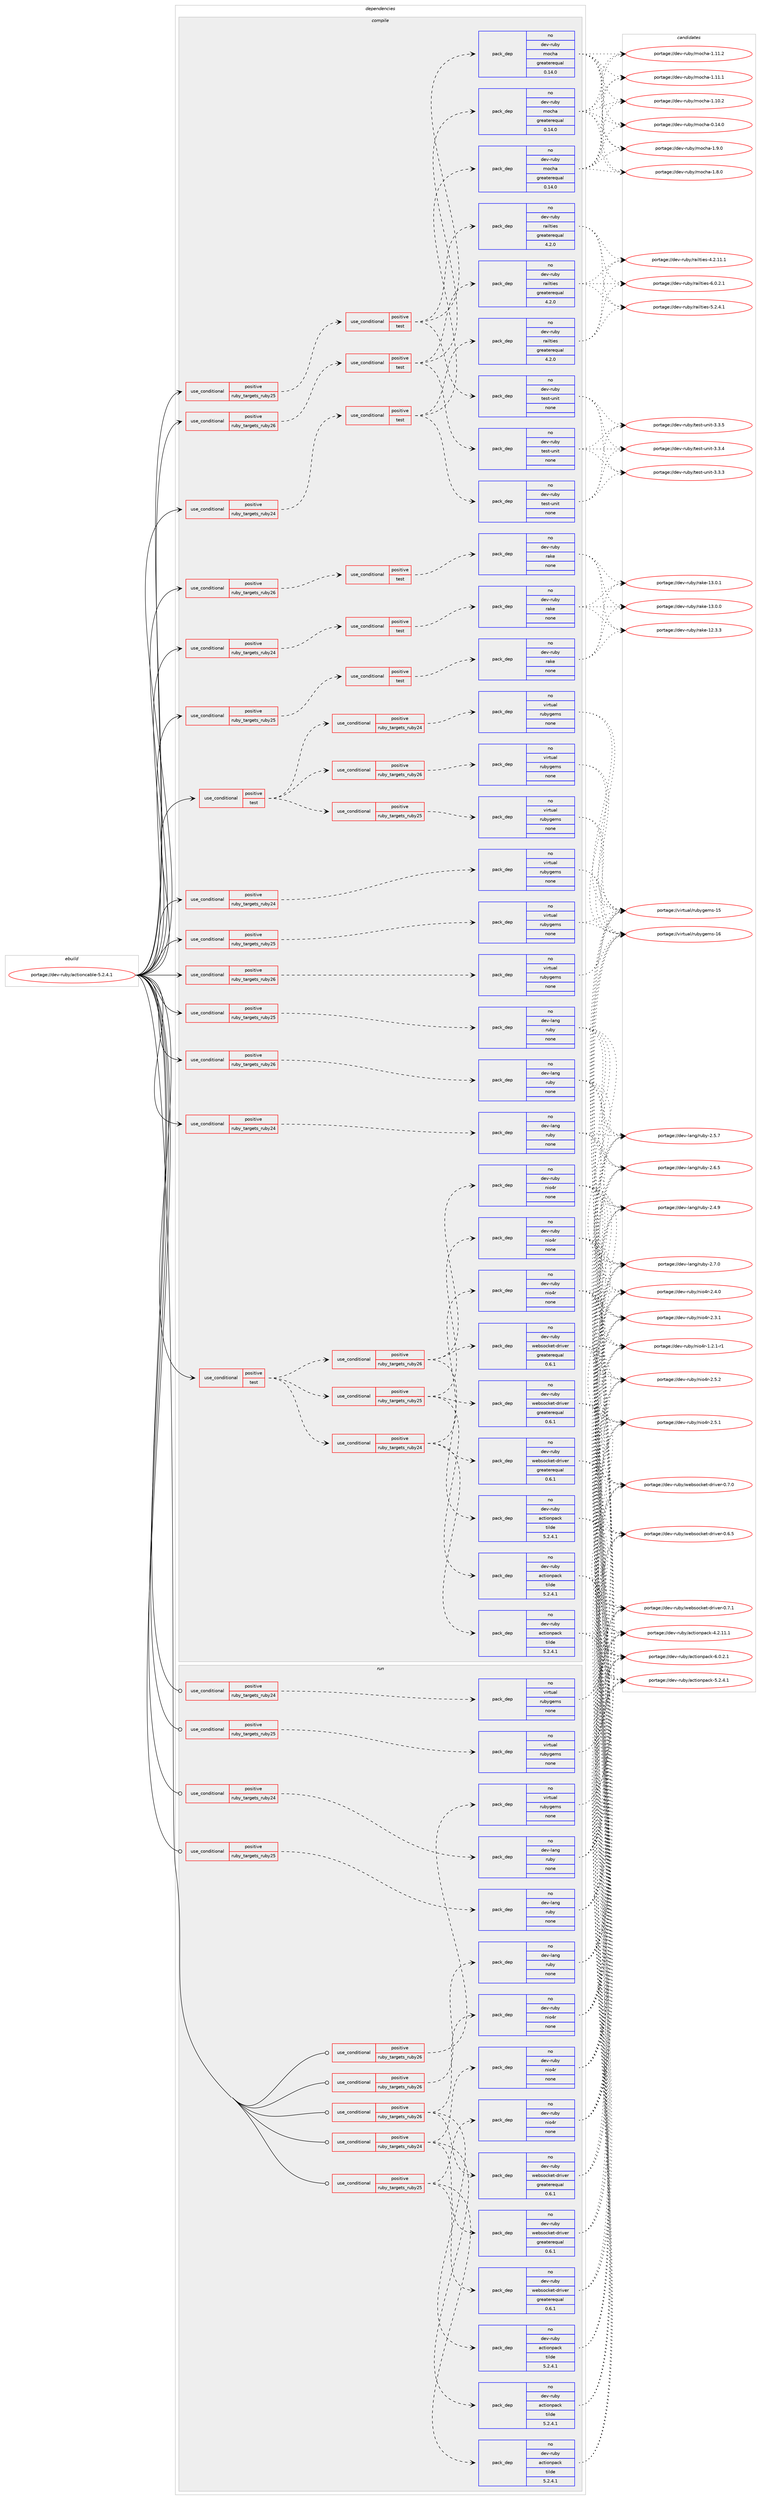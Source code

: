 digraph prolog {

# *************
# Graph options
# *************

newrank=true;
concentrate=true;
compound=true;
graph [rankdir=LR,fontname=Helvetica,fontsize=10,ranksep=1.5];#, ranksep=2.5, nodesep=0.2];
edge  [arrowhead=vee];
node  [fontname=Helvetica,fontsize=10];

# **********
# The ebuild
# **********

subgraph cluster_leftcol {
color=gray;
rank=same;
label=<<i>ebuild</i>>;
id [label="portage://dev-ruby/actioncable-5.2.4.1", color=red, width=4, href="../dev-ruby/actioncable-5.2.4.1.svg"];
}

# ****************
# The dependencies
# ****************

subgraph cluster_midcol {
color=gray;
label=<<i>dependencies</i>>;
subgraph cluster_compile {
fillcolor="#eeeeee";
style=filled;
label=<<i>compile</i>>;
subgraph cond94985 {
dependency371397 [label=<<TABLE BORDER="0" CELLBORDER="1" CELLSPACING="0" CELLPADDING="4"><TR><TD ROWSPAN="3" CELLPADDING="10">use_conditional</TD></TR><TR><TD>positive</TD></TR><TR><TD>ruby_targets_ruby24</TD></TR></TABLE>>, shape=none, color=red];
subgraph cond94986 {
dependency371398 [label=<<TABLE BORDER="0" CELLBORDER="1" CELLSPACING="0" CELLPADDING="4"><TR><TD ROWSPAN="3" CELLPADDING="10">use_conditional</TD></TR><TR><TD>positive</TD></TR><TR><TD>test</TD></TR></TABLE>>, shape=none, color=red];
subgraph pack271559 {
dependency371399 [label=<<TABLE BORDER="0" CELLBORDER="1" CELLSPACING="0" CELLPADDING="4" WIDTH="220"><TR><TD ROWSPAN="6" CELLPADDING="30">pack_dep</TD></TR><TR><TD WIDTH="110">no</TD></TR><TR><TD>dev-ruby</TD></TR><TR><TD>railties</TD></TR><TR><TD>greaterequal</TD></TR><TR><TD>4.2.0</TD></TR></TABLE>>, shape=none, color=blue];
}
dependency371398:e -> dependency371399:w [weight=20,style="dashed",arrowhead="vee"];
subgraph pack271560 {
dependency371400 [label=<<TABLE BORDER="0" CELLBORDER="1" CELLSPACING="0" CELLPADDING="4" WIDTH="220"><TR><TD ROWSPAN="6" CELLPADDING="30">pack_dep</TD></TR><TR><TD WIDTH="110">no</TD></TR><TR><TD>dev-ruby</TD></TR><TR><TD>test-unit</TD></TR><TR><TD>none</TD></TR><TR><TD></TD></TR></TABLE>>, shape=none, color=blue];
}
dependency371398:e -> dependency371400:w [weight=20,style="dashed",arrowhead="vee"];
subgraph pack271561 {
dependency371401 [label=<<TABLE BORDER="0" CELLBORDER="1" CELLSPACING="0" CELLPADDING="4" WIDTH="220"><TR><TD ROWSPAN="6" CELLPADDING="30">pack_dep</TD></TR><TR><TD WIDTH="110">no</TD></TR><TR><TD>dev-ruby</TD></TR><TR><TD>mocha</TD></TR><TR><TD>greaterequal</TD></TR><TR><TD>0.14.0</TD></TR></TABLE>>, shape=none, color=blue];
}
dependency371398:e -> dependency371401:w [weight=20,style="dashed",arrowhead="vee"];
}
dependency371397:e -> dependency371398:w [weight=20,style="dashed",arrowhead="vee"];
}
id:e -> dependency371397:w [weight=20,style="solid",arrowhead="vee"];
subgraph cond94987 {
dependency371402 [label=<<TABLE BORDER="0" CELLBORDER="1" CELLSPACING="0" CELLPADDING="4"><TR><TD ROWSPAN="3" CELLPADDING="10">use_conditional</TD></TR><TR><TD>positive</TD></TR><TR><TD>ruby_targets_ruby24</TD></TR></TABLE>>, shape=none, color=red];
subgraph cond94988 {
dependency371403 [label=<<TABLE BORDER="0" CELLBORDER="1" CELLSPACING="0" CELLPADDING="4"><TR><TD ROWSPAN="3" CELLPADDING="10">use_conditional</TD></TR><TR><TD>positive</TD></TR><TR><TD>test</TD></TR></TABLE>>, shape=none, color=red];
subgraph pack271562 {
dependency371404 [label=<<TABLE BORDER="0" CELLBORDER="1" CELLSPACING="0" CELLPADDING="4" WIDTH="220"><TR><TD ROWSPAN="6" CELLPADDING="30">pack_dep</TD></TR><TR><TD WIDTH="110">no</TD></TR><TR><TD>dev-ruby</TD></TR><TR><TD>rake</TD></TR><TR><TD>none</TD></TR><TR><TD></TD></TR></TABLE>>, shape=none, color=blue];
}
dependency371403:e -> dependency371404:w [weight=20,style="dashed",arrowhead="vee"];
}
dependency371402:e -> dependency371403:w [weight=20,style="dashed",arrowhead="vee"];
}
id:e -> dependency371402:w [weight=20,style="solid",arrowhead="vee"];
subgraph cond94989 {
dependency371405 [label=<<TABLE BORDER="0" CELLBORDER="1" CELLSPACING="0" CELLPADDING="4"><TR><TD ROWSPAN="3" CELLPADDING="10">use_conditional</TD></TR><TR><TD>positive</TD></TR><TR><TD>ruby_targets_ruby24</TD></TR></TABLE>>, shape=none, color=red];
subgraph pack271563 {
dependency371406 [label=<<TABLE BORDER="0" CELLBORDER="1" CELLSPACING="0" CELLPADDING="4" WIDTH="220"><TR><TD ROWSPAN="6" CELLPADDING="30">pack_dep</TD></TR><TR><TD WIDTH="110">no</TD></TR><TR><TD>dev-lang</TD></TR><TR><TD>ruby</TD></TR><TR><TD>none</TD></TR><TR><TD></TD></TR></TABLE>>, shape=none, color=blue];
}
dependency371405:e -> dependency371406:w [weight=20,style="dashed",arrowhead="vee"];
}
id:e -> dependency371405:w [weight=20,style="solid",arrowhead="vee"];
subgraph cond94990 {
dependency371407 [label=<<TABLE BORDER="0" CELLBORDER="1" CELLSPACING="0" CELLPADDING="4"><TR><TD ROWSPAN="3" CELLPADDING="10">use_conditional</TD></TR><TR><TD>positive</TD></TR><TR><TD>ruby_targets_ruby24</TD></TR></TABLE>>, shape=none, color=red];
subgraph pack271564 {
dependency371408 [label=<<TABLE BORDER="0" CELLBORDER="1" CELLSPACING="0" CELLPADDING="4" WIDTH="220"><TR><TD ROWSPAN="6" CELLPADDING="30">pack_dep</TD></TR><TR><TD WIDTH="110">no</TD></TR><TR><TD>virtual</TD></TR><TR><TD>rubygems</TD></TR><TR><TD>none</TD></TR><TR><TD></TD></TR></TABLE>>, shape=none, color=blue];
}
dependency371407:e -> dependency371408:w [weight=20,style="dashed",arrowhead="vee"];
}
id:e -> dependency371407:w [weight=20,style="solid",arrowhead="vee"];
subgraph cond94991 {
dependency371409 [label=<<TABLE BORDER="0" CELLBORDER="1" CELLSPACING="0" CELLPADDING="4"><TR><TD ROWSPAN="3" CELLPADDING="10">use_conditional</TD></TR><TR><TD>positive</TD></TR><TR><TD>ruby_targets_ruby25</TD></TR></TABLE>>, shape=none, color=red];
subgraph cond94992 {
dependency371410 [label=<<TABLE BORDER="0" CELLBORDER="1" CELLSPACING="0" CELLPADDING="4"><TR><TD ROWSPAN="3" CELLPADDING="10">use_conditional</TD></TR><TR><TD>positive</TD></TR><TR><TD>test</TD></TR></TABLE>>, shape=none, color=red];
subgraph pack271565 {
dependency371411 [label=<<TABLE BORDER="0" CELLBORDER="1" CELLSPACING="0" CELLPADDING="4" WIDTH="220"><TR><TD ROWSPAN="6" CELLPADDING="30">pack_dep</TD></TR><TR><TD WIDTH="110">no</TD></TR><TR><TD>dev-ruby</TD></TR><TR><TD>railties</TD></TR><TR><TD>greaterequal</TD></TR><TR><TD>4.2.0</TD></TR></TABLE>>, shape=none, color=blue];
}
dependency371410:e -> dependency371411:w [weight=20,style="dashed",arrowhead="vee"];
subgraph pack271566 {
dependency371412 [label=<<TABLE BORDER="0" CELLBORDER="1" CELLSPACING="0" CELLPADDING="4" WIDTH="220"><TR><TD ROWSPAN="6" CELLPADDING="30">pack_dep</TD></TR><TR><TD WIDTH="110">no</TD></TR><TR><TD>dev-ruby</TD></TR><TR><TD>test-unit</TD></TR><TR><TD>none</TD></TR><TR><TD></TD></TR></TABLE>>, shape=none, color=blue];
}
dependency371410:e -> dependency371412:w [weight=20,style="dashed",arrowhead="vee"];
subgraph pack271567 {
dependency371413 [label=<<TABLE BORDER="0" CELLBORDER="1" CELLSPACING="0" CELLPADDING="4" WIDTH="220"><TR><TD ROWSPAN="6" CELLPADDING="30">pack_dep</TD></TR><TR><TD WIDTH="110">no</TD></TR><TR><TD>dev-ruby</TD></TR><TR><TD>mocha</TD></TR><TR><TD>greaterequal</TD></TR><TR><TD>0.14.0</TD></TR></TABLE>>, shape=none, color=blue];
}
dependency371410:e -> dependency371413:w [weight=20,style="dashed",arrowhead="vee"];
}
dependency371409:e -> dependency371410:w [weight=20,style="dashed",arrowhead="vee"];
}
id:e -> dependency371409:w [weight=20,style="solid",arrowhead="vee"];
subgraph cond94993 {
dependency371414 [label=<<TABLE BORDER="0" CELLBORDER="1" CELLSPACING="0" CELLPADDING="4"><TR><TD ROWSPAN="3" CELLPADDING="10">use_conditional</TD></TR><TR><TD>positive</TD></TR><TR><TD>ruby_targets_ruby25</TD></TR></TABLE>>, shape=none, color=red];
subgraph cond94994 {
dependency371415 [label=<<TABLE BORDER="0" CELLBORDER="1" CELLSPACING="0" CELLPADDING="4"><TR><TD ROWSPAN="3" CELLPADDING="10">use_conditional</TD></TR><TR><TD>positive</TD></TR><TR><TD>test</TD></TR></TABLE>>, shape=none, color=red];
subgraph pack271568 {
dependency371416 [label=<<TABLE BORDER="0" CELLBORDER="1" CELLSPACING="0" CELLPADDING="4" WIDTH="220"><TR><TD ROWSPAN="6" CELLPADDING="30">pack_dep</TD></TR><TR><TD WIDTH="110">no</TD></TR><TR><TD>dev-ruby</TD></TR><TR><TD>rake</TD></TR><TR><TD>none</TD></TR><TR><TD></TD></TR></TABLE>>, shape=none, color=blue];
}
dependency371415:e -> dependency371416:w [weight=20,style="dashed",arrowhead="vee"];
}
dependency371414:e -> dependency371415:w [weight=20,style="dashed",arrowhead="vee"];
}
id:e -> dependency371414:w [weight=20,style="solid",arrowhead="vee"];
subgraph cond94995 {
dependency371417 [label=<<TABLE BORDER="0" CELLBORDER="1" CELLSPACING="0" CELLPADDING="4"><TR><TD ROWSPAN="3" CELLPADDING="10">use_conditional</TD></TR><TR><TD>positive</TD></TR><TR><TD>ruby_targets_ruby25</TD></TR></TABLE>>, shape=none, color=red];
subgraph pack271569 {
dependency371418 [label=<<TABLE BORDER="0" CELLBORDER="1" CELLSPACING="0" CELLPADDING="4" WIDTH="220"><TR><TD ROWSPAN="6" CELLPADDING="30">pack_dep</TD></TR><TR><TD WIDTH="110">no</TD></TR><TR><TD>dev-lang</TD></TR><TR><TD>ruby</TD></TR><TR><TD>none</TD></TR><TR><TD></TD></TR></TABLE>>, shape=none, color=blue];
}
dependency371417:e -> dependency371418:w [weight=20,style="dashed",arrowhead="vee"];
}
id:e -> dependency371417:w [weight=20,style="solid",arrowhead="vee"];
subgraph cond94996 {
dependency371419 [label=<<TABLE BORDER="0" CELLBORDER="1" CELLSPACING="0" CELLPADDING="4"><TR><TD ROWSPAN="3" CELLPADDING="10">use_conditional</TD></TR><TR><TD>positive</TD></TR><TR><TD>ruby_targets_ruby25</TD></TR></TABLE>>, shape=none, color=red];
subgraph pack271570 {
dependency371420 [label=<<TABLE BORDER="0" CELLBORDER="1" CELLSPACING="0" CELLPADDING="4" WIDTH="220"><TR><TD ROWSPAN="6" CELLPADDING="30">pack_dep</TD></TR><TR><TD WIDTH="110">no</TD></TR><TR><TD>virtual</TD></TR><TR><TD>rubygems</TD></TR><TR><TD>none</TD></TR><TR><TD></TD></TR></TABLE>>, shape=none, color=blue];
}
dependency371419:e -> dependency371420:w [weight=20,style="dashed",arrowhead="vee"];
}
id:e -> dependency371419:w [weight=20,style="solid",arrowhead="vee"];
subgraph cond94997 {
dependency371421 [label=<<TABLE BORDER="0" CELLBORDER="1" CELLSPACING="0" CELLPADDING="4"><TR><TD ROWSPAN="3" CELLPADDING="10">use_conditional</TD></TR><TR><TD>positive</TD></TR><TR><TD>ruby_targets_ruby26</TD></TR></TABLE>>, shape=none, color=red];
subgraph cond94998 {
dependency371422 [label=<<TABLE BORDER="0" CELLBORDER="1" CELLSPACING="0" CELLPADDING="4"><TR><TD ROWSPAN="3" CELLPADDING="10">use_conditional</TD></TR><TR><TD>positive</TD></TR><TR><TD>test</TD></TR></TABLE>>, shape=none, color=red];
subgraph pack271571 {
dependency371423 [label=<<TABLE BORDER="0" CELLBORDER="1" CELLSPACING="0" CELLPADDING="4" WIDTH="220"><TR><TD ROWSPAN="6" CELLPADDING="30">pack_dep</TD></TR><TR><TD WIDTH="110">no</TD></TR><TR><TD>dev-ruby</TD></TR><TR><TD>railties</TD></TR><TR><TD>greaterequal</TD></TR><TR><TD>4.2.0</TD></TR></TABLE>>, shape=none, color=blue];
}
dependency371422:e -> dependency371423:w [weight=20,style="dashed",arrowhead="vee"];
subgraph pack271572 {
dependency371424 [label=<<TABLE BORDER="0" CELLBORDER="1" CELLSPACING="0" CELLPADDING="4" WIDTH="220"><TR><TD ROWSPAN="6" CELLPADDING="30">pack_dep</TD></TR><TR><TD WIDTH="110">no</TD></TR><TR><TD>dev-ruby</TD></TR><TR><TD>test-unit</TD></TR><TR><TD>none</TD></TR><TR><TD></TD></TR></TABLE>>, shape=none, color=blue];
}
dependency371422:e -> dependency371424:w [weight=20,style="dashed",arrowhead="vee"];
subgraph pack271573 {
dependency371425 [label=<<TABLE BORDER="0" CELLBORDER="1" CELLSPACING="0" CELLPADDING="4" WIDTH="220"><TR><TD ROWSPAN="6" CELLPADDING="30">pack_dep</TD></TR><TR><TD WIDTH="110">no</TD></TR><TR><TD>dev-ruby</TD></TR><TR><TD>mocha</TD></TR><TR><TD>greaterequal</TD></TR><TR><TD>0.14.0</TD></TR></TABLE>>, shape=none, color=blue];
}
dependency371422:e -> dependency371425:w [weight=20,style="dashed",arrowhead="vee"];
}
dependency371421:e -> dependency371422:w [weight=20,style="dashed",arrowhead="vee"];
}
id:e -> dependency371421:w [weight=20,style="solid",arrowhead="vee"];
subgraph cond94999 {
dependency371426 [label=<<TABLE BORDER="0" CELLBORDER="1" CELLSPACING="0" CELLPADDING="4"><TR><TD ROWSPAN="3" CELLPADDING="10">use_conditional</TD></TR><TR><TD>positive</TD></TR><TR><TD>ruby_targets_ruby26</TD></TR></TABLE>>, shape=none, color=red];
subgraph cond95000 {
dependency371427 [label=<<TABLE BORDER="0" CELLBORDER="1" CELLSPACING="0" CELLPADDING="4"><TR><TD ROWSPAN="3" CELLPADDING="10">use_conditional</TD></TR><TR><TD>positive</TD></TR><TR><TD>test</TD></TR></TABLE>>, shape=none, color=red];
subgraph pack271574 {
dependency371428 [label=<<TABLE BORDER="0" CELLBORDER="1" CELLSPACING="0" CELLPADDING="4" WIDTH="220"><TR><TD ROWSPAN="6" CELLPADDING="30">pack_dep</TD></TR><TR><TD WIDTH="110">no</TD></TR><TR><TD>dev-ruby</TD></TR><TR><TD>rake</TD></TR><TR><TD>none</TD></TR><TR><TD></TD></TR></TABLE>>, shape=none, color=blue];
}
dependency371427:e -> dependency371428:w [weight=20,style="dashed",arrowhead="vee"];
}
dependency371426:e -> dependency371427:w [weight=20,style="dashed",arrowhead="vee"];
}
id:e -> dependency371426:w [weight=20,style="solid",arrowhead="vee"];
subgraph cond95001 {
dependency371429 [label=<<TABLE BORDER="0" CELLBORDER="1" CELLSPACING="0" CELLPADDING="4"><TR><TD ROWSPAN="3" CELLPADDING="10">use_conditional</TD></TR><TR><TD>positive</TD></TR><TR><TD>ruby_targets_ruby26</TD></TR></TABLE>>, shape=none, color=red];
subgraph pack271575 {
dependency371430 [label=<<TABLE BORDER="0" CELLBORDER="1" CELLSPACING="0" CELLPADDING="4" WIDTH="220"><TR><TD ROWSPAN="6" CELLPADDING="30">pack_dep</TD></TR><TR><TD WIDTH="110">no</TD></TR><TR><TD>dev-lang</TD></TR><TR><TD>ruby</TD></TR><TR><TD>none</TD></TR><TR><TD></TD></TR></TABLE>>, shape=none, color=blue];
}
dependency371429:e -> dependency371430:w [weight=20,style="dashed",arrowhead="vee"];
}
id:e -> dependency371429:w [weight=20,style="solid",arrowhead="vee"];
subgraph cond95002 {
dependency371431 [label=<<TABLE BORDER="0" CELLBORDER="1" CELLSPACING="0" CELLPADDING="4"><TR><TD ROWSPAN="3" CELLPADDING="10">use_conditional</TD></TR><TR><TD>positive</TD></TR><TR><TD>ruby_targets_ruby26</TD></TR></TABLE>>, shape=none, color=red];
subgraph pack271576 {
dependency371432 [label=<<TABLE BORDER="0" CELLBORDER="1" CELLSPACING="0" CELLPADDING="4" WIDTH="220"><TR><TD ROWSPAN="6" CELLPADDING="30">pack_dep</TD></TR><TR><TD WIDTH="110">no</TD></TR><TR><TD>virtual</TD></TR><TR><TD>rubygems</TD></TR><TR><TD>none</TD></TR><TR><TD></TD></TR></TABLE>>, shape=none, color=blue];
}
dependency371431:e -> dependency371432:w [weight=20,style="dashed",arrowhead="vee"];
}
id:e -> dependency371431:w [weight=20,style="solid",arrowhead="vee"];
subgraph cond95003 {
dependency371433 [label=<<TABLE BORDER="0" CELLBORDER="1" CELLSPACING="0" CELLPADDING="4"><TR><TD ROWSPAN="3" CELLPADDING="10">use_conditional</TD></TR><TR><TD>positive</TD></TR><TR><TD>test</TD></TR></TABLE>>, shape=none, color=red];
subgraph cond95004 {
dependency371434 [label=<<TABLE BORDER="0" CELLBORDER="1" CELLSPACING="0" CELLPADDING="4"><TR><TD ROWSPAN="3" CELLPADDING="10">use_conditional</TD></TR><TR><TD>positive</TD></TR><TR><TD>ruby_targets_ruby24</TD></TR></TABLE>>, shape=none, color=red];
subgraph pack271577 {
dependency371435 [label=<<TABLE BORDER="0" CELLBORDER="1" CELLSPACING="0" CELLPADDING="4" WIDTH="220"><TR><TD ROWSPAN="6" CELLPADDING="30">pack_dep</TD></TR><TR><TD WIDTH="110">no</TD></TR><TR><TD>dev-ruby</TD></TR><TR><TD>actionpack</TD></TR><TR><TD>tilde</TD></TR><TR><TD>5.2.4.1</TD></TR></TABLE>>, shape=none, color=blue];
}
dependency371434:e -> dependency371435:w [weight=20,style="dashed",arrowhead="vee"];
subgraph pack271578 {
dependency371436 [label=<<TABLE BORDER="0" CELLBORDER="1" CELLSPACING="0" CELLPADDING="4" WIDTH="220"><TR><TD ROWSPAN="6" CELLPADDING="30">pack_dep</TD></TR><TR><TD WIDTH="110">no</TD></TR><TR><TD>dev-ruby</TD></TR><TR><TD>nio4r</TD></TR><TR><TD>none</TD></TR><TR><TD></TD></TR></TABLE>>, shape=none, color=blue];
}
dependency371434:e -> dependency371436:w [weight=20,style="dashed",arrowhead="vee"];
subgraph pack271579 {
dependency371437 [label=<<TABLE BORDER="0" CELLBORDER="1" CELLSPACING="0" CELLPADDING="4" WIDTH="220"><TR><TD ROWSPAN="6" CELLPADDING="30">pack_dep</TD></TR><TR><TD WIDTH="110">no</TD></TR><TR><TD>dev-ruby</TD></TR><TR><TD>websocket-driver</TD></TR><TR><TD>greaterequal</TD></TR><TR><TD>0.6.1</TD></TR></TABLE>>, shape=none, color=blue];
}
dependency371434:e -> dependency371437:w [weight=20,style="dashed",arrowhead="vee"];
}
dependency371433:e -> dependency371434:w [weight=20,style="dashed",arrowhead="vee"];
subgraph cond95005 {
dependency371438 [label=<<TABLE BORDER="0" CELLBORDER="1" CELLSPACING="0" CELLPADDING="4"><TR><TD ROWSPAN="3" CELLPADDING="10">use_conditional</TD></TR><TR><TD>positive</TD></TR><TR><TD>ruby_targets_ruby25</TD></TR></TABLE>>, shape=none, color=red];
subgraph pack271580 {
dependency371439 [label=<<TABLE BORDER="0" CELLBORDER="1" CELLSPACING="0" CELLPADDING="4" WIDTH="220"><TR><TD ROWSPAN="6" CELLPADDING="30">pack_dep</TD></TR><TR><TD WIDTH="110">no</TD></TR><TR><TD>dev-ruby</TD></TR><TR><TD>actionpack</TD></TR><TR><TD>tilde</TD></TR><TR><TD>5.2.4.1</TD></TR></TABLE>>, shape=none, color=blue];
}
dependency371438:e -> dependency371439:w [weight=20,style="dashed",arrowhead="vee"];
subgraph pack271581 {
dependency371440 [label=<<TABLE BORDER="0" CELLBORDER="1" CELLSPACING="0" CELLPADDING="4" WIDTH="220"><TR><TD ROWSPAN="6" CELLPADDING="30">pack_dep</TD></TR><TR><TD WIDTH="110">no</TD></TR><TR><TD>dev-ruby</TD></TR><TR><TD>nio4r</TD></TR><TR><TD>none</TD></TR><TR><TD></TD></TR></TABLE>>, shape=none, color=blue];
}
dependency371438:e -> dependency371440:w [weight=20,style="dashed",arrowhead="vee"];
subgraph pack271582 {
dependency371441 [label=<<TABLE BORDER="0" CELLBORDER="1" CELLSPACING="0" CELLPADDING="4" WIDTH="220"><TR><TD ROWSPAN="6" CELLPADDING="30">pack_dep</TD></TR><TR><TD WIDTH="110">no</TD></TR><TR><TD>dev-ruby</TD></TR><TR><TD>websocket-driver</TD></TR><TR><TD>greaterequal</TD></TR><TR><TD>0.6.1</TD></TR></TABLE>>, shape=none, color=blue];
}
dependency371438:e -> dependency371441:w [weight=20,style="dashed",arrowhead="vee"];
}
dependency371433:e -> dependency371438:w [weight=20,style="dashed",arrowhead="vee"];
subgraph cond95006 {
dependency371442 [label=<<TABLE BORDER="0" CELLBORDER="1" CELLSPACING="0" CELLPADDING="4"><TR><TD ROWSPAN="3" CELLPADDING="10">use_conditional</TD></TR><TR><TD>positive</TD></TR><TR><TD>ruby_targets_ruby26</TD></TR></TABLE>>, shape=none, color=red];
subgraph pack271583 {
dependency371443 [label=<<TABLE BORDER="0" CELLBORDER="1" CELLSPACING="0" CELLPADDING="4" WIDTH="220"><TR><TD ROWSPAN="6" CELLPADDING="30">pack_dep</TD></TR><TR><TD WIDTH="110">no</TD></TR><TR><TD>dev-ruby</TD></TR><TR><TD>actionpack</TD></TR><TR><TD>tilde</TD></TR><TR><TD>5.2.4.1</TD></TR></TABLE>>, shape=none, color=blue];
}
dependency371442:e -> dependency371443:w [weight=20,style="dashed",arrowhead="vee"];
subgraph pack271584 {
dependency371444 [label=<<TABLE BORDER="0" CELLBORDER="1" CELLSPACING="0" CELLPADDING="4" WIDTH="220"><TR><TD ROWSPAN="6" CELLPADDING="30">pack_dep</TD></TR><TR><TD WIDTH="110">no</TD></TR><TR><TD>dev-ruby</TD></TR><TR><TD>nio4r</TD></TR><TR><TD>none</TD></TR><TR><TD></TD></TR></TABLE>>, shape=none, color=blue];
}
dependency371442:e -> dependency371444:w [weight=20,style="dashed",arrowhead="vee"];
subgraph pack271585 {
dependency371445 [label=<<TABLE BORDER="0" CELLBORDER="1" CELLSPACING="0" CELLPADDING="4" WIDTH="220"><TR><TD ROWSPAN="6" CELLPADDING="30">pack_dep</TD></TR><TR><TD WIDTH="110">no</TD></TR><TR><TD>dev-ruby</TD></TR><TR><TD>websocket-driver</TD></TR><TR><TD>greaterequal</TD></TR><TR><TD>0.6.1</TD></TR></TABLE>>, shape=none, color=blue];
}
dependency371442:e -> dependency371445:w [weight=20,style="dashed",arrowhead="vee"];
}
dependency371433:e -> dependency371442:w [weight=20,style="dashed",arrowhead="vee"];
}
id:e -> dependency371433:w [weight=20,style="solid",arrowhead="vee"];
subgraph cond95007 {
dependency371446 [label=<<TABLE BORDER="0" CELLBORDER="1" CELLSPACING="0" CELLPADDING="4"><TR><TD ROWSPAN="3" CELLPADDING="10">use_conditional</TD></TR><TR><TD>positive</TD></TR><TR><TD>test</TD></TR></TABLE>>, shape=none, color=red];
subgraph cond95008 {
dependency371447 [label=<<TABLE BORDER="0" CELLBORDER="1" CELLSPACING="0" CELLPADDING="4"><TR><TD ROWSPAN="3" CELLPADDING="10">use_conditional</TD></TR><TR><TD>positive</TD></TR><TR><TD>ruby_targets_ruby24</TD></TR></TABLE>>, shape=none, color=red];
subgraph pack271586 {
dependency371448 [label=<<TABLE BORDER="0" CELLBORDER="1" CELLSPACING="0" CELLPADDING="4" WIDTH="220"><TR><TD ROWSPAN="6" CELLPADDING="30">pack_dep</TD></TR><TR><TD WIDTH="110">no</TD></TR><TR><TD>virtual</TD></TR><TR><TD>rubygems</TD></TR><TR><TD>none</TD></TR><TR><TD></TD></TR></TABLE>>, shape=none, color=blue];
}
dependency371447:e -> dependency371448:w [weight=20,style="dashed",arrowhead="vee"];
}
dependency371446:e -> dependency371447:w [weight=20,style="dashed",arrowhead="vee"];
subgraph cond95009 {
dependency371449 [label=<<TABLE BORDER="0" CELLBORDER="1" CELLSPACING="0" CELLPADDING="4"><TR><TD ROWSPAN="3" CELLPADDING="10">use_conditional</TD></TR><TR><TD>positive</TD></TR><TR><TD>ruby_targets_ruby25</TD></TR></TABLE>>, shape=none, color=red];
subgraph pack271587 {
dependency371450 [label=<<TABLE BORDER="0" CELLBORDER="1" CELLSPACING="0" CELLPADDING="4" WIDTH="220"><TR><TD ROWSPAN="6" CELLPADDING="30">pack_dep</TD></TR><TR><TD WIDTH="110">no</TD></TR><TR><TD>virtual</TD></TR><TR><TD>rubygems</TD></TR><TR><TD>none</TD></TR><TR><TD></TD></TR></TABLE>>, shape=none, color=blue];
}
dependency371449:e -> dependency371450:w [weight=20,style="dashed",arrowhead="vee"];
}
dependency371446:e -> dependency371449:w [weight=20,style="dashed",arrowhead="vee"];
subgraph cond95010 {
dependency371451 [label=<<TABLE BORDER="0" CELLBORDER="1" CELLSPACING="0" CELLPADDING="4"><TR><TD ROWSPAN="3" CELLPADDING="10">use_conditional</TD></TR><TR><TD>positive</TD></TR><TR><TD>ruby_targets_ruby26</TD></TR></TABLE>>, shape=none, color=red];
subgraph pack271588 {
dependency371452 [label=<<TABLE BORDER="0" CELLBORDER="1" CELLSPACING="0" CELLPADDING="4" WIDTH="220"><TR><TD ROWSPAN="6" CELLPADDING="30">pack_dep</TD></TR><TR><TD WIDTH="110">no</TD></TR><TR><TD>virtual</TD></TR><TR><TD>rubygems</TD></TR><TR><TD>none</TD></TR><TR><TD></TD></TR></TABLE>>, shape=none, color=blue];
}
dependency371451:e -> dependency371452:w [weight=20,style="dashed",arrowhead="vee"];
}
dependency371446:e -> dependency371451:w [weight=20,style="dashed",arrowhead="vee"];
}
id:e -> dependency371446:w [weight=20,style="solid",arrowhead="vee"];
}
subgraph cluster_compileandrun {
fillcolor="#eeeeee";
style=filled;
label=<<i>compile and run</i>>;
}
subgraph cluster_run {
fillcolor="#eeeeee";
style=filled;
label=<<i>run</i>>;
subgraph cond95011 {
dependency371453 [label=<<TABLE BORDER="0" CELLBORDER="1" CELLSPACING="0" CELLPADDING="4"><TR><TD ROWSPAN="3" CELLPADDING="10">use_conditional</TD></TR><TR><TD>positive</TD></TR><TR><TD>ruby_targets_ruby24</TD></TR></TABLE>>, shape=none, color=red];
subgraph pack271589 {
dependency371454 [label=<<TABLE BORDER="0" CELLBORDER="1" CELLSPACING="0" CELLPADDING="4" WIDTH="220"><TR><TD ROWSPAN="6" CELLPADDING="30">pack_dep</TD></TR><TR><TD WIDTH="110">no</TD></TR><TR><TD>dev-lang</TD></TR><TR><TD>ruby</TD></TR><TR><TD>none</TD></TR><TR><TD></TD></TR></TABLE>>, shape=none, color=blue];
}
dependency371453:e -> dependency371454:w [weight=20,style="dashed",arrowhead="vee"];
}
id:e -> dependency371453:w [weight=20,style="solid",arrowhead="odot"];
subgraph cond95012 {
dependency371455 [label=<<TABLE BORDER="0" CELLBORDER="1" CELLSPACING="0" CELLPADDING="4"><TR><TD ROWSPAN="3" CELLPADDING="10">use_conditional</TD></TR><TR><TD>positive</TD></TR><TR><TD>ruby_targets_ruby24</TD></TR></TABLE>>, shape=none, color=red];
subgraph pack271590 {
dependency371456 [label=<<TABLE BORDER="0" CELLBORDER="1" CELLSPACING="0" CELLPADDING="4" WIDTH="220"><TR><TD ROWSPAN="6" CELLPADDING="30">pack_dep</TD></TR><TR><TD WIDTH="110">no</TD></TR><TR><TD>dev-ruby</TD></TR><TR><TD>actionpack</TD></TR><TR><TD>tilde</TD></TR><TR><TD>5.2.4.1</TD></TR></TABLE>>, shape=none, color=blue];
}
dependency371455:e -> dependency371456:w [weight=20,style="dashed",arrowhead="vee"];
subgraph pack271591 {
dependency371457 [label=<<TABLE BORDER="0" CELLBORDER="1" CELLSPACING="0" CELLPADDING="4" WIDTH="220"><TR><TD ROWSPAN="6" CELLPADDING="30">pack_dep</TD></TR><TR><TD WIDTH="110">no</TD></TR><TR><TD>dev-ruby</TD></TR><TR><TD>nio4r</TD></TR><TR><TD>none</TD></TR><TR><TD></TD></TR></TABLE>>, shape=none, color=blue];
}
dependency371455:e -> dependency371457:w [weight=20,style="dashed",arrowhead="vee"];
subgraph pack271592 {
dependency371458 [label=<<TABLE BORDER="0" CELLBORDER="1" CELLSPACING="0" CELLPADDING="4" WIDTH="220"><TR><TD ROWSPAN="6" CELLPADDING="30">pack_dep</TD></TR><TR><TD WIDTH="110">no</TD></TR><TR><TD>dev-ruby</TD></TR><TR><TD>websocket-driver</TD></TR><TR><TD>greaterequal</TD></TR><TR><TD>0.6.1</TD></TR></TABLE>>, shape=none, color=blue];
}
dependency371455:e -> dependency371458:w [weight=20,style="dashed",arrowhead="vee"];
}
id:e -> dependency371455:w [weight=20,style="solid",arrowhead="odot"];
subgraph cond95013 {
dependency371459 [label=<<TABLE BORDER="0" CELLBORDER="1" CELLSPACING="0" CELLPADDING="4"><TR><TD ROWSPAN="3" CELLPADDING="10">use_conditional</TD></TR><TR><TD>positive</TD></TR><TR><TD>ruby_targets_ruby24</TD></TR></TABLE>>, shape=none, color=red];
subgraph pack271593 {
dependency371460 [label=<<TABLE BORDER="0" CELLBORDER="1" CELLSPACING="0" CELLPADDING="4" WIDTH="220"><TR><TD ROWSPAN="6" CELLPADDING="30">pack_dep</TD></TR><TR><TD WIDTH="110">no</TD></TR><TR><TD>virtual</TD></TR><TR><TD>rubygems</TD></TR><TR><TD>none</TD></TR><TR><TD></TD></TR></TABLE>>, shape=none, color=blue];
}
dependency371459:e -> dependency371460:w [weight=20,style="dashed",arrowhead="vee"];
}
id:e -> dependency371459:w [weight=20,style="solid",arrowhead="odot"];
subgraph cond95014 {
dependency371461 [label=<<TABLE BORDER="0" CELLBORDER="1" CELLSPACING="0" CELLPADDING="4"><TR><TD ROWSPAN="3" CELLPADDING="10">use_conditional</TD></TR><TR><TD>positive</TD></TR><TR><TD>ruby_targets_ruby25</TD></TR></TABLE>>, shape=none, color=red];
subgraph pack271594 {
dependency371462 [label=<<TABLE BORDER="0" CELLBORDER="1" CELLSPACING="0" CELLPADDING="4" WIDTH="220"><TR><TD ROWSPAN="6" CELLPADDING="30">pack_dep</TD></TR><TR><TD WIDTH="110">no</TD></TR><TR><TD>dev-lang</TD></TR><TR><TD>ruby</TD></TR><TR><TD>none</TD></TR><TR><TD></TD></TR></TABLE>>, shape=none, color=blue];
}
dependency371461:e -> dependency371462:w [weight=20,style="dashed",arrowhead="vee"];
}
id:e -> dependency371461:w [weight=20,style="solid",arrowhead="odot"];
subgraph cond95015 {
dependency371463 [label=<<TABLE BORDER="0" CELLBORDER="1" CELLSPACING="0" CELLPADDING="4"><TR><TD ROWSPAN="3" CELLPADDING="10">use_conditional</TD></TR><TR><TD>positive</TD></TR><TR><TD>ruby_targets_ruby25</TD></TR></TABLE>>, shape=none, color=red];
subgraph pack271595 {
dependency371464 [label=<<TABLE BORDER="0" CELLBORDER="1" CELLSPACING="0" CELLPADDING="4" WIDTH="220"><TR><TD ROWSPAN="6" CELLPADDING="30">pack_dep</TD></TR><TR><TD WIDTH="110">no</TD></TR><TR><TD>dev-ruby</TD></TR><TR><TD>actionpack</TD></TR><TR><TD>tilde</TD></TR><TR><TD>5.2.4.1</TD></TR></TABLE>>, shape=none, color=blue];
}
dependency371463:e -> dependency371464:w [weight=20,style="dashed",arrowhead="vee"];
subgraph pack271596 {
dependency371465 [label=<<TABLE BORDER="0" CELLBORDER="1" CELLSPACING="0" CELLPADDING="4" WIDTH="220"><TR><TD ROWSPAN="6" CELLPADDING="30">pack_dep</TD></TR><TR><TD WIDTH="110">no</TD></TR><TR><TD>dev-ruby</TD></TR><TR><TD>nio4r</TD></TR><TR><TD>none</TD></TR><TR><TD></TD></TR></TABLE>>, shape=none, color=blue];
}
dependency371463:e -> dependency371465:w [weight=20,style="dashed",arrowhead="vee"];
subgraph pack271597 {
dependency371466 [label=<<TABLE BORDER="0" CELLBORDER="1" CELLSPACING="0" CELLPADDING="4" WIDTH="220"><TR><TD ROWSPAN="6" CELLPADDING="30">pack_dep</TD></TR><TR><TD WIDTH="110">no</TD></TR><TR><TD>dev-ruby</TD></TR><TR><TD>websocket-driver</TD></TR><TR><TD>greaterequal</TD></TR><TR><TD>0.6.1</TD></TR></TABLE>>, shape=none, color=blue];
}
dependency371463:e -> dependency371466:w [weight=20,style="dashed",arrowhead="vee"];
}
id:e -> dependency371463:w [weight=20,style="solid",arrowhead="odot"];
subgraph cond95016 {
dependency371467 [label=<<TABLE BORDER="0" CELLBORDER="1" CELLSPACING="0" CELLPADDING="4"><TR><TD ROWSPAN="3" CELLPADDING="10">use_conditional</TD></TR><TR><TD>positive</TD></TR><TR><TD>ruby_targets_ruby25</TD></TR></TABLE>>, shape=none, color=red];
subgraph pack271598 {
dependency371468 [label=<<TABLE BORDER="0" CELLBORDER="1" CELLSPACING="0" CELLPADDING="4" WIDTH="220"><TR><TD ROWSPAN="6" CELLPADDING="30">pack_dep</TD></TR><TR><TD WIDTH="110">no</TD></TR><TR><TD>virtual</TD></TR><TR><TD>rubygems</TD></TR><TR><TD>none</TD></TR><TR><TD></TD></TR></TABLE>>, shape=none, color=blue];
}
dependency371467:e -> dependency371468:w [weight=20,style="dashed",arrowhead="vee"];
}
id:e -> dependency371467:w [weight=20,style="solid",arrowhead="odot"];
subgraph cond95017 {
dependency371469 [label=<<TABLE BORDER="0" CELLBORDER="1" CELLSPACING="0" CELLPADDING="4"><TR><TD ROWSPAN="3" CELLPADDING="10">use_conditional</TD></TR><TR><TD>positive</TD></TR><TR><TD>ruby_targets_ruby26</TD></TR></TABLE>>, shape=none, color=red];
subgraph pack271599 {
dependency371470 [label=<<TABLE BORDER="0" CELLBORDER="1" CELLSPACING="0" CELLPADDING="4" WIDTH="220"><TR><TD ROWSPAN="6" CELLPADDING="30">pack_dep</TD></TR><TR><TD WIDTH="110">no</TD></TR><TR><TD>dev-lang</TD></TR><TR><TD>ruby</TD></TR><TR><TD>none</TD></TR><TR><TD></TD></TR></TABLE>>, shape=none, color=blue];
}
dependency371469:e -> dependency371470:w [weight=20,style="dashed",arrowhead="vee"];
}
id:e -> dependency371469:w [weight=20,style="solid",arrowhead="odot"];
subgraph cond95018 {
dependency371471 [label=<<TABLE BORDER="0" CELLBORDER="1" CELLSPACING="0" CELLPADDING="4"><TR><TD ROWSPAN="3" CELLPADDING="10">use_conditional</TD></TR><TR><TD>positive</TD></TR><TR><TD>ruby_targets_ruby26</TD></TR></TABLE>>, shape=none, color=red];
subgraph pack271600 {
dependency371472 [label=<<TABLE BORDER="0" CELLBORDER="1" CELLSPACING="0" CELLPADDING="4" WIDTH="220"><TR><TD ROWSPAN="6" CELLPADDING="30">pack_dep</TD></TR><TR><TD WIDTH="110">no</TD></TR><TR><TD>dev-ruby</TD></TR><TR><TD>actionpack</TD></TR><TR><TD>tilde</TD></TR><TR><TD>5.2.4.1</TD></TR></TABLE>>, shape=none, color=blue];
}
dependency371471:e -> dependency371472:w [weight=20,style="dashed",arrowhead="vee"];
subgraph pack271601 {
dependency371473 [label=<<TABLE BORDER="0" CELLBORDER="1" CELLSPACING="0" CELLPADDING="4" WIDTH="220"><TR><TD ROWSPAN="6" CELLPADDING="30">pack_dep</TD></TR><TR><TD WIDTH="110">no</TD></TR><TR><TD>dev-ruby</TD></TR><TR><TD>nio4r</TD></TR><TR><TD>none</TD></TR><TR><TD></TD></TR></TABLE>>, shape=none, color=blue];
}
dependency371471:e -> dependency371473:w [weight=20,style="dashed",arrowhead="vee"];
subgraph pack271602 {
dependency371474 [label=<<TABLE BORDER="0" CELLBORDER="1" CELLSPACING="0" CELLPADDING="4" WIDTH="220"><TR><TD ROWSPAN="6" CELLPADDING="30">pack_dep</TD></TR><TR><TD WIDTH="110">no</TD></TR><TR><TD>dev-ruby</TD></TR><TR><TD>websocket-driver</TD></TR><TR><TD>greaterequal</TD></TR><TR><TD>0.6.1</TD></TR></TABLE>>, shape=none, color=blue];
}
dependency371471:e -> dependency371474:w [weight=20,style="dashed",arrowhead="vee"];
}
id:e -> dependency371471:w [weight=20,style="solid",arrowhead="odot"];
subgraph cond95019 {
dependency371475 [label=<<TABLE BORDER="0" CELLBORDER="1" CELLSPACING="0" CELLPADDING="4"><TR><TD ROWSPAN="3" CELLPADDING="10">use_conditional</TD></TR><TR><TD>positive</TD></TR><TR><TD>ruby_targets_ruby26</TD></TR></TABLE>>, shape=none, color=red];
subgraph pack271603 {
dependency371476 [label=<<TABLE BORDER="0" CELLBORDER="1" CELLSPACING="0" CELLPADDING="4" WIDTH="220"><TR><TD ROWSPAN="6" CELLPADDING="30">pack_dep</TD></TR><TR><TD WIDTH="110">no</TD></TR><TR><TD>virtual</TD></TR><TR><TD>rubygems</TD></TR><TR><TD>none</TD></TR><TR><TD></TD></TR></TABLE>>, shape=none, color=blue];
}
dependency371475:e -> dependency371476:w [weight=20,style="dashed",arrowhead="vee"];
}
id:e -> dependency371475:w [weight=20,style="solid",arrowhead="odot"];
}
}

# **************
# The candidates
# **************

subgraph cluster_choices {
rank=same;
color=gray;
label=<<i>candidates</i>>;

subgraph choice271559 {
color=black;
nodesep=1;
choice100101118451141179812147114971051081161051011154554464846504649 [label="portage://dev-ruby/railties-6.0.2.1", color=red, width=4,href="../dev-ruby/railties-6.0.2.1.svg"];
choice100101118451141179812147114971051081161051011154553465046524649 [label="portage://dev-ruby/railties-5.2.4.1", color=red, width=4,href="../dev-ruby/railties-5.2.4.1.svg"];
choice10010111845114117981214711497105108116105101115455246504649494649 [label="portage://dev-ruby/railties-4.2.11.1", color=red, width=4,href="../dev-ruby/railties-4.2.11.1.svg"];
dependency371399:e -> choice100101118451141179812147114971051081161051011154554464846504649:w [style=dotted,weight="100"];
dependency371399:e -> choice100101118451141179812147114971051081161051011154553465046524649:w [style=dotted,weight="100"];
dependency371399:e -> choice10010111845114117981214711497105108116105101115455246504649494649:w [style=dotted,weight="100"];
}
subgraph choice271560 {
color=black;
nodesep=1;
choice10010111845114117981214711610111511645117110105116455146514653 [label="portage://dev-ruby/test-unit-3.3.5", color=red, width=4,href="../dev-ruby/test-unit-3.3.5.svg"];
choice10010111845114117981214711610111511645117110105116455146514652 [label="portage://dev-ruby/test-unit-3.3.4", color=red, width=4,href="../dev-ruby/test-unit-3.3.4.svg"];
choice10010111845114117981214711610111511645117110105116455146514651 [label="portage://dev-ruby/test-unit-3.3.3", color=red, width=4,href="../dev-ruby/test-unit-3.3.3.svg"];
dependency371400:e -> choice10010111845114117981214711610111511645117110105116455146514653:w [style=dotted,weight="100"];
dependency371400:e -> choice10010111845114117981214711610111511645117110105116455146514652:w [style=dotted,weight="100"];
dependency371400:e -> choice10010111845114117981214711610111511645117110105116455146514651:w [style=dotted,weight="100"];
}
subgraph choice271561 {
color=black;
nodesep=1;
choice1001011184511411798121471091119910497454946574648 [label="portage://dev-ruby/mocha-1.9.0", color=red, width=4,href="../dev-ruby/mocha-1.9.0.svg"];
choice1001011184511411798121471091119910497454946564648 [label="portage://dev-ruby/mocha-1.8.0", color=red, width=4,href="../dev-ruby/mocha-1.8.0.svg"];
choice100101118451141179812147109111991049745494649494650 [label="portage://dev-ruby/mocha-1.11.2", color=red, width=4,href="../dev-ruby/mocha-1.11.2.svg"];
choice100101118451141179812147109111991049745494649494649 [label="portage://dev-ruby/mocha-1.11.1", color=red, width=4,href="../dev-ruby/mocha-1.11.1.svg"];
choice100101118451141179812147109111991049745494649484650 [label="portage://dev-ruby/mocha-1.10.2", color=red, width=4,href="../dev-ruby/mocha-1.10.2.svg"];
choice100101118451141179812147109111991049745484649524648 [label="portage://dev-ruby/mocha-0.14.0", color=red, width=4,href="../dev-ruby/mocha-0.14.0.svg"];
dependency371401:e -> choice1001011184511411798121471091119910497454946574648:w [style=dotted,weight="100"];
dependency371401:e -> choice1001011184511411798121471091119910497454946564648:w [style=dotted,weight="100"];
dependency371401:e -> choice100101118451141179812147109111991049745494649494650:w [style=dotted,weight="100"];
dependency371401:e -> choice100101118451141179812147109111991049745494649494649:w [style=dotted,weight="100"];
dependency371401:e -> choice100101118451141179812147109111991049745494649484650:w [style=dotted,weight="100"];
dependency371401:e -> choice100101118451141179812147109111991049745484649524648:w [style=dotted,weight="100"];
}
subgraph choice271562 {
color=black;
nodesep=1;
choice1001011184511411798121471149710710145495146484649 [label="portage://dev-ruby/rake-13.0.1", color=red, width=4,href="../dev-ruby/rake-13.0.1.svg"];
choice1001011184511411798121471149710710145495146484648 [label="portage://dev-ruby/rake-13.0.0", color=red, width=4,href="../dev-ruby/rake-13.0.0.svg"];
choice1001011184511411798121471149710710145495046514651 [label="portage://dev-ruby/rake-12.3.3", color=red, width=4,href="../dev-ruby/rake-12.3.3.svg"];
dependency371404:e -> choice1001011184511411798121471149710710145495146484649:w [style=dotted,weight="100"];
dependency371404:e -> choice1001011184511411798121471149710710145495146484648:w [style=dotted,weight="100"];
dependency371404:e -> choice1001011184511411798121471149710710145495046514651:w [style=dotted,weight="100"];
}
subgraph choice271563 {
color=black;
nodesep=1;
choice10010111845108971101034711411798121455046554648 [label="portage://dev-lang/ruby-2.7.0", color=red, width=4,href="../dev-lang/ruby-2.7.0.svg"];
choice10010111845108971101034711411798121455046544653 [label="portage://dev-lang/ruby-2.6.5", color=red, width=4,href="../dev-lang/ruby-2.6.5.svg"];
choice10010111845108971101034711411798121455046534655 [label="portage://dev-lang/ruby-2.5.7", color=red, width=4,href="../dev-lang/ruby-2.5.7.svg"];
choice10010111845108971101034711411798121455046524657 [label="portage://dev-lang/ruby-2.4.9", color=red, width=4,href="../dev-lang/ruby-2.4.9.svg"];
dependency371406:e -> choice10010111845108971101034711411798121455046554648:w [style=dotted,weight="100"];
dependency371406:e -> choice10010111845108971101034711411798121455046544653:w [style=dotted,weight="100"];
dependency371406:e -> choice10010111845108971101034711411798121455046534655:w [style=dotted,weight="100"];
dependency371406:e -> choice10010111845108971101034711411798121455046524657:w [style=dotted,weight="100"];
}
subgraph choice271564 {
color=black;
nodesep=1;
choice118105114116117971084711411798121103101109115454954 [label="portage://virtual/rubygems-16", color=red, width=4,href="../virtual/rubygems-16.svg"];
choice118105114116117971084711411798121103101109115454953 [label="portage://virtual/rubygems-15", color=red, width=4,href="../virtual/rubygems-15.svg"];
dependency371408:e -> choice118105114116117971084711411798121103101109115454954:w [style=dotted,weight="100"];
dependency371408:e -> choice118105114116117971084711411798121103101109115454953:w [style=dotted,weight="100"];
}
subgraph choice271565 {
color=black;
nodesep=1;
choice100101118451141179812147114971051081161051011154554464846504649 [label="portage://dev-ruby/railties-6.0.2.1", color=red, width=4,href="../dev-ruby/railties-6.0.2.1.svg"];
choice100101118451141179812147114971051081161051011154553465046524649 [label="portage://dev-ruby/railties-5.2.4.1", color=red, width=4,href="../dev-ruby/railties-5.2.4.1.svg"];
choice10010111845114117981214711497105108116105101115455246504649494649 [label="portage://dev-ruby/railties-4.2.11.1", color=red, width=4,href="../dev-ruby/railties-4.2.11.1.svg"];
dependency371411:e -> choice100101118451141179812147114971051081161051011154554464846504649:w [style=dotted,weight="100"];
dependency371411:e -> choice100101118451141179812147114971051081161051011154553465046524649:w [style=dotted,weight="100"];
dependency371411:e -> choice10010111845114117981214711497105108116105101115455246504649494649:w [style=dotted,weight="100"];
}
subgraph choice271566 {
color=black;
nodesep=1;
choice10010111845114117981214711610111511645117110105116455146514653 [label="portage://dev-ruby/test-unit-3.3.5", color=red, width=4,href="../dev-ruby/test-unit-3.3.5.svg"];
choice10010111845114117981214711610111511645117110105116455146514652 [label="portage://dev-ruby/test-unit-3.3.4", color=red, width=4,href="../dev-ruby/test-unit-3.3.4.svg"];
choice10010111845114117981214711610111511645117110105116455146514651 [label="portage://dev-ruby/test-unit-3.3.3", color=red, width=4,href="../dev-ruby/test-unit-3.3.3.svg"];
dependency371412:e -> choice10010111845114117981214711610111511645117110105116455146514653:w [style=dotted,weight="100"];
dependency371412:e -> choice10010111845114117981214711610111511645117110105116455146514652:w [style=dotted,weight="100"];
dependency371412:e -> choice10010111845114117981214711610111511645117110105116455146514651:w [style=dotted,weight="100"];
}
subgraph choice271567 {
color=black;
nodesep=1;
choice1001011184511411798121471091119910497454946574648 [label="portage://dev-ruby/mocha-1.9.0", color=red, width=4,href="../dev-ruby/mocha-1.9.0.svg"];
choice1001011184511411798121471091119910497454946564648 [label="portage://dev-ruby/mocha-1.8.0", color=red, width=4,href="../dev-ruby/mocha-1.8.0.svg"];
choice100101118451141179812147109111991049745494649494650 [label="portage://dev-ruby/mocha-1.11.2", color=red, width=4,href="../dev-ruby/mocha-1.11.2.svg"];
choice100101118451141179812147109111991049745494649494649 [label="portage://dev-ruby/mocha-1.11.1", color=red, width=4,href="../dev-ruby/mocha-1.11.1.svg"];
choice100101118451141179812147109111991049745494649484650 [label="portage://dev-ruby/mocha-1.10.2", color=red, width=4,href="../dev-ruby/mocha-1.10.2.svg"];
choice100101118451141179812147109111991049745484649524648 [label="portage://dev-ruby/mocha-0.14.0", color=red, width=4,href="../dev-ruby/mocha-0.14.0.svg"];
dependency371413:e -> choice1001011184511411798121471091119910497454946574648:w [style=dotted,weight="100"];
dependency371413:e -> choice1001011184511411798121471091119910497454946564648:w [style=dotted,weight="100"];
dependency371413:e -> choice100101118451141179812147109111991049745494649494650:w [style=dotted,weight="100"];
dependency371413:e -> choice100101118451141179812147109111991049745494649494649:w [style=dotted,weight="100"];
dependency371413:e -> choice100101118451141179812147109111991049745494649484650:w [style=dotted,weight="100"];
dependency371413:e -> choice100101118451141179812147109111991049745484649524648:w [style=dotted,weight="100"];
}
subgraph choice271568 {
color=black;
nodesep=1;
choice1001011184511411798121471149710710145495146484649 [label="portage://dev-ruby/rake-13.0.1", color=red, width=4,href="../dev-ruby/rake-13.0.1.svg"];
choice1001011184511411798121471149710710145495146484648 [label="portage://dev-ruby/rake-13.0.0", color=red, width=4,href="../dev-ruby/rake-13.0.0.svg"];
choice1001011184511411798121471149710710145495046514651 [label="portage://dev-ruby/rake-12.3.3", color=red, width=4,href="../dev-ruby/rake-12.3.3.svg"];
dependency371416:e -> choice1001011184511411798121471149710710145495146484649:w [style=dotted,weight="100"];
dependency371416:e -> choice1001011184511411798121471149710710145495146484648:w [style=dotted,weight="100"];
dependency371416:e -> choice1001011184511411798121471149710710145495046514651:w [style=dotted,weight="100"];
}
subgraph choice271569 {
color=black;
nodesep=1;
choice10010111845108971101034711411798121455046554648 [label="portage://dev-lang/ruby-2.7.0", color=red, width=4,href="../dev-lang/ruby-2.7.0.svg"];
choice10010111845108971101034711411798121455046544653 [label="portage://dev-lang/ruby-2.6.5", color=red, width=4,href="../dev-lang/ruby-2.6.5.svg"];
choice10010111845108971101034711411798121455046534655 [label="portage://dev-lang/ruby-2.5.7", color=red, width=4,href="../dev-lang/ruby-2.5.7.svg"];
choice10010111845108971101034711411798121455046524657 [label="portage://dev-lang/ruby-2.4.9", color=red, width=4,href="../dev-lang/ruby-2.4.9.svg"];
dependency371418:e -> choice10010111845108971101034711411798121455046554648:w [style=dotted,weight="100"];
dependency371418:e -> choice10010111845108971101034711411798121455046544653:w [style=dotted,weight="100"];
dependency371418:e -> choice10010111845108971101034711411798121455046534655:w [style=dotted,weight="100"];
dependency371418:e -> choice10010111845108971101034711411798121455046524657:w [style=dotted,weight="100"];
}
subgraph choice271570 {
color=black;
nodesep=1;
choice118105114116117971084711411798121103101109115454954 [label="portage://virtual/rubygems-16", color=red, width=4,href="../virtual/rubygems-16.svg"];
choice118105114116117971084711411798121103101109115454953 [label="portage://virtual/rubygems-15", color=red, width=4,href="../virtual/rubygems-15.svg"];
dependency371420:e -> choice118105114116117971084711411798121103101109115454954:w [style=dotted,weight="100"];
dependency371420:e -> choice118105114116117971084711411798121103101109115454953:w [style=dotted,weight="100"];
}
subgraph choice271571 {
color=black;
nodesep=1;
choice100101118451141179812147114971051081161051011154554464846504649 [label="portage://dev-ruby/railties-6.0.2.1", color=red, width=4,href="../dev-ruby/railties-6.0.2.1.svg"];
choice100101118451141179812147114971051081161051011154553465046524649 [label="portage://dev-ruby/railties-5.2.4.1", color=red, width=4,href="../dev-ruby/railties-5.2.4.1.svg"];
choice10010111845114117981214711497105108116105101115455246504649494649 [label="portage://dev-ruby/railties-4.2.11.1", color=red, width=4,href="../dev-ruby/railties-4.2.11.1.svg"];
dependency371423:e -> choice100101118451141179812147114971051081161051011154554464846504649:w [style=dotted,weight="100"];
dependency371423:e -> choice100101118451141179812147114971051081161051011154553465046524649:w [style=dotted,weight="100"];
dependency371423:e -> choice10010111845114117981214711497105108116105101115455246504649494649:w [style=dotted,weight="100"];
}
subgraph choice271572 {
color=black;
nodesep=1;
choice10010111845114117981214711610111511645117110105116455146514653 [label="portage://dev-ruby/test-unit-3.3.5", color=red, width=4,href="../dev-ruby/test-unit-3.3.5.svg"];
choice10010111845114117981214711610111511645117110105116455146514652 [label="portage://dev-ruby/test-unit-3.3.4", color=red, width=4,href="../dev-ruby/test-unit-3.3.4.svg"];
choice10010111845114117981214711610111511645117110105116455146514651 [label="portage://dev-ruby/test-unit-3.3.3", color=red, width=4,href="../dev-ruby/test-unit-3.3.3.svg"];
dependency371424:e -> choice10010111845114117981214711610111511645117110105116455146514653:w [style=dotted,weight="100"];
dependency371424:e -> choice10010111845114117981214711610111511645117110105116455146514652:w [style=dotted,weight="100"];
dependency371424:e -> choice10010111845114117981214711610111511645117110105116455146514651:w [style=dotted,weight="100"];
}
subgraph choice271573 {
color=black;
nodesep=1;
choice1001011184511411798121471091119910497454946574648 [label="portage://dev-ruby/mocha-1.9.0", color=red, width=4,href="../dev-ruby/mocha-1.9.0.svg"];
choice1001011184511411798121471091119910497454946564648 [label="portage://dev-ruby/mocha-1.8.0", color=red, width=4,href="../dev-ruby/mocha-1.8.0.svg"];
choice100101118451141179812147109111991049745494649494650 [label="portage://dev-ruby/mocha-1.11.2", color=red, width=4,href="../dev-ruby/mocha-1.11.2.svg"];
choice100101118451141179812147109111991049745494649494649 [label="portage://dev-ruby/mocha-1.11.1", color=red, width=4,href="../dev-ruby/mocha-1.11.1.svg"];
choice100101118451141179812147109111991049745494649484650 [label="portage://dev-ruby/mocha-1.10.2", color=red, width=4,href="../dev-ruby/mocha-1.10.2.svg"];
choice100101118451141179812147109111991049745484649524648 [label="portage://dev-ruby/mocha-0.14.0", color=red, width=4,href="../dev-ruby/mocha-0.14.0.svg"];
dependency371425:e -> choice1001011184511411798121471091119910497454946574648:w [style=dotted,weight="100"];
dependency371425:e -> choice1001011184511411798121471091119910497454946564648:w [style=dotted,weight="100"];
dependency371425:e -> choice100101118451141179812147109111991049745494649494650:w [style=dotted,weight="100"];
dependency371425:e -> choice100101118451141179812147109111991049745494649494649:w [style=dotted,weight="100"];
dependency371425:e -> choice100101118451141179812147109111991049745494649484650:w [style=dotted,weight="100"];
dependency371425:e -> choice100101118451141179812147109111991049745484649524648:w [style=dotted,weight="100"];
}
subgraph choice271574 {
color=black;
nodesep=1;
choice1001011184511411798121471149710710145495146484649 [label="portage://dev-ruby/rake-13.0.1", color=red, width=4,href="../dev-ruby/rake-13.0.1.svg"];
choice1001011184511411798121471149710710145495146484648 [label="portage://dev-ruby/rake-13.0.0", color=red, width=4,href="../dev-ruby/rake-13.0.0.svg"];
choice1001011184511411798121471149710710145495046514651 [label="portage://dev-ruby/rake-12.3.3", color=red, width=4,href="../dev-ruby/rake-12.3.3.svg"];
dependency371428:e -> choice1001011184511411798121471149710710145495146484649:w [style=dotted,weight="100"];
dependency371428:e -> choice1001011184511411798121471149710710145495146484648:w [style=dotted,weight="100"];
dependency371428:e -> choice1001011184511411798121471149710710145495046514651:w [style=dotted,weight="100"];
}
subgraph choice271575 {
color=black;
nodesep=1;
choice10010111845108971101034711411798121455046554648 [label="portage://dev-lang/ruby-2.7.0", color=red, width=4,href="../dev-lang/ruby-2.7.0.svg"];
choice10010111845108971101034711411798121455046544653 [label="portage://dev-lang/ruby-2.6.5", color=red, width=4,href="../dev-lang/ruby-2.6.5.svg"];
choice10010111845108971101034711411798121455046534655 [label="portage://dev-lang/ruby-2.5.7", color=red, width=4,href="../dev-lang/ruby-2.5.7.svg"];
choice10010111845108971101034711411798121455046524657 [label="portage://dev-lang/ruby-2.4.9", color=red, width=4,href="../dev-lang/ruby-2.4.9.svg"];
dependency371430:e -> choice10010111845108971101034711411798121455046554648:w [style=dotted,weight="100"];
dependency371430:e -> choice10010111845108971101034711411798121455046544653:w [style=dotted,weight="100"];
dependency371430:e -> choice10010111845108971101034711411798121455046534655:w [style=dotted,weight="100"];
dependency371430:e -> choice10010111845108971101034711411798121455046524657:w [style=dotted,weight="100"];
}
subgraph choice271576 {
color=black;
nodesep=1;
choice118105114116117971084711411798121103101109115454954 [label="portage://virtual/rubygems-16", color=red, width=4,href="../virtual/rubygems-16.svg"];
choice118105114116117971084711411798121103101109115454953 [label="portage://virtual/rubygems-15", color=red, width=4,href="../virtual/rubygems-15.svg"];
dependency371432:e -> choice118105114116117971084711411798121103101109115454954:w [style=dotted,weight="100"];
dependency371432:e -> choice118105114116117971084711411798121103101109115454953:w [style=dotted,weight="100"];
}
subgraph choice271577 {
color=black;
nodesep=1;
choice100101118451141179812147979911610511111011297991074554464846504649 [label="portage://dev-ruby/actionpack-6.0.2.1", color=red, width=4,href="../dev-ruby/actionpack-6.0.2.1.svg"];
choice100101118451141179812147979911610511111011297991074553465046524649 [label="portage://dev-ruby/actionpack-5.2.4.1", color=red, width=4,href="../dev-ruby/actionpack-5.2.4.1.svg"];
choice10010111845114117981214797991161051111101129799107455246504649494649 [label="portage://dev-ruby/actionpack-4.2.11.1", color=red, width=4,href="../dev-ruby/actionpack-4.2.11.1.svg"];
dependency371435:e -> choice100101118451141179812147979911610511111011297991074554464846504649:w [style=dotted,weight="100"];
dependency371435:e -> choice100101118451141179812147979911610511111011297991074553465046524649:w [style=dotted,weight="100"];
dependency371435:e -> choice10010111845114117981214797991161051111101129799107455246504649494649:w [style=dotted,weight="100"];
}
subgraph choice271578 {
color=black;
nodesep=1;
choice10010111845114117981214711010511152114455046534650 [label="portage://dev-ruby/nio4r-2.5.2", color=red, width=4,href="../dev-ruby/nio4r-2.5.2.svg"];
choice10010111845114117981214711010511152114455046534649 [label="portage://dev-ruby/nio4r-2.5.1", color=red, width=4,href="../dev-ruby/nio4r-2.5.1.svg"];
choice10010111845114117981214711010511152114455046524648 [label="portage://dev-ruby/nio4r-2.4.0", color=red, width=4,href="../dev-ruby/nio4r-2.4.0.svg"];
choice10010111845114117981214711010511152114455046514649 [label="portage://dev-ruby/nio4r-2.3.1", color=red, width=4,href="../dev-ruby/nio4r-2.3.1.svg"];
choice100101118451141179812147110105111521144549465046494511449 [label="portage://dev-ruby/nio4r-1.2.1-r1", color=red, width=4,href="../dev-ruby/nio4r-1.2.1-r1.svg"];
dependency371436:e -> choice10010111845114117981214711010511152114455046534650:w [style=dotted,weight="100"];
dependency371436:e -> choice10010111845114117981214711010511152114455046534649:w [style=dotted,weight="100"];
dependency371436:e -> choice10010111845114117981214711010511152114455046524648:w [style=dotted,weight="100"];
dependency371436:e -> choice10010111845114117981214711010511152114455046514649:w [style=dotted,weight="100"];
dependency371436:e -> choice100101118451141179812147110105111521144549465046494511449:w [style=dotted,weight="100"];
}
subgraph choice271579 {
color=black;
nodesep=1;
choice100101118451141179812147119101981151119910710111645100114105118101114454846554649 [label="portage://dev-ruby/websocket-driver-0.7.1", color=red, width=4,href="../dev-ruby/websocket-driver-0.7.1.svg"];
choice100101118451141179812147119101981151119910710111645100114105118101114454846554648 [label="portage://dev-ruby/websocket-driver-0.7.0", color=red, width=4,href="../dev-ruby/websocket-driver-0.7.0.svg"];
choice100101118451141179812147119101981151119910710111645100114105118101114454846544653 [label="portage://dev-ruby/websocket-driver-0.6.5", color=red, width=4,href="../dev-ruby/websocket-driver-0.6.5.svg"];
dependency371437:e -> choice100101118451141179812147119101981151119910710111645100114105118101114454846554649:w [style=dotted,weight="100"];
dependency371437:e -> choice100101118451141179812147119101981151119910710111645100114105118101114454846554648:w [style=dotted,weight="100"];
dependency371437:e -> choice100101118451141179812147119101981151119910710111645100114105118101114454846544653:w [style=dotted,weight="100"];
}
subgraph choice271580 {
color=black;
nodesep=1;
choice100101118451141179812147979911610511111011297991074554464846504649 [label="portage://dev-ruby/actionpack-6.0.2.1", color=red, width=4,href="../dev-ruby/actionpack-6.0.2.1.svg"];
choice100101118451141179812147979911610511111011297991074553465046524649 [label="portage://dev-ruby/actionpack-5.2.4.1", color=red, width=4,href="../dev-ruby/actionpack-5.2.4.1.svg"];
choice10010111845114117981214797991161051111101129799107455246504649494649 [label="portage://dev-ruby/actionpack-4.2.11.1", color=red, width=4,href="../dev-ruby/actionpack-4.2.11.1.svg"];
dependency371439:e -> choice100101118451141179812147979911610511111011297991074554464846504649:w [style=dotted,weight="100"];
dependency371439:e -> choice100101118451141179812147979911610511111011297991074553465046524649:w [style=dotted,weight="100"];
dependency371439:e -> choice10010111845114117981214797991161051111101129799107455246504649494649:w [style=dotted,weight="100"];
}
subgraph choice271581 {
color=black;
nodesep=1;
choice10010111845114117981214711010511152114455046534650 [label="portage://dev-ruby/nio4r-2.5.2", color=red, width=4,href="../dev-ruby/nio4r-2.5.2.svg"];
choice10010111845114117981214711010511152114455046534649 [label="portage://dev-ruby/nio4r-2.5.1", color=red, width=4,href="../dev-ruby/nio4r-2.5.1.svg"];
choice10010111845114117981214711010511152114455046524648 [label="portage://dev-ruby/nio4r-2.4.0", color=red, width=4,href="../dev-ruby/nio4r-2.4.0.svg"];
choice10010111845114117981214711010511152114455046514649 [label="portage://dev-ruby/nio4r-2.3.1", color=red, width=4,href="../dev-ruby/nio4r-2.3.1.svg"];
choice100101118451141179812147110105111521144549465046494511449 [label="portage://dev-ruby/nio4r-1.2.1-r1", color=red, width=4,href="../dev-ruby/nio4r-1.2.1-r1.svg"];
dependency371440:e -> choice10010111845114117981214711010511152114455046534650:w [style=dotted,weight="100"];
dependency371440:e -> choice10010111845114117981214711010511152114455046534649:w [style=dotted,weight="100"];
dependency371440:e -> choice10010111845114117981214711010511152114455046524648:w [style=dotted,weight="100"];
dependency371440:e -> choice10010111845114117981214711010511152114455046514649:w [style=dotted,weight="100"];
dependency371440:e -> choice100101118451141179812147110105111521144549465046494511449:w [style=dotted,weight="100"];
}
subgraph choice271582 {
color=black;
nodesep=1;
choice100101118451141179812147119101981151119910710111645100114105118101114454846554649 [label="portage://dev-ruby/websocket-driver-0.7.1", color=red, width=4,href="../dev-ruby/websocket-driver-0.7.1.svg"];
choice100101118451141179812147119101981151119910710111645100114105118101114454846554648 [label="portage://dev-ruby/websocket-driver-0.7.0", color=red, width=4,href="../dev-ruby/websocket-driver-0.7.0.svg"];
choice100101118451141179812147119101981151119910710111645100114105118101114454846544653 [label="portage://dev-ruby/websocket-driver-0.6.5", color=red, width=4,href="../dev-ruby/websocket-driver-0.6.5.svg"];
dependency371441:e -> choice100101118451141179812147119101981151119910710111645100114105118101114454846554649:w [style=dotted,weight="100"];
dependency371441:e -> choice100101118451141179812147119101981151119910710111645100114105118101114454846554648:w [style=dotted,weight="100"];
dependency371441:e -> choice100101118451141179812147119101981151119910710111645100114105118101114454846544653:w [style=dotted,weight="100"];
}
subgraph choice271583 {
color=black;
nodesep=1;
choice100101118451141179812147979911610511111011297991074554464846504649 [label="portage://dev-ruby/actionpack-6.0.2.1", color=red, width=4,href="../dev-ruby/actionpack-6.0.2.1.svg"];
choice100101118451141179812147979911610511111011297991074553465046524649 [label="portage://dev-ruby/actionpack-5.2.4.1", color=red, width=4,href="../dev-ruby/actionpack-5.2.4.1.svg"];
choice10010111845114117981214797991161051111101129799107455246504649494649 [label="portage://dev-ruby/actionpack-4.2.11.1", color=red, width=4,href="../dev-ruby/actionpack-4.2.11.1.svg"];
dependency371443:e -> choice100101118451141179812147979911610511111011297991074554464846504649:w [style=dotted,weight="100"];
dependency371443:e -> choice100101118451141179812147979911610511111011297991074553465046524649:w [style=dotted,weight="100"];
dependency371443:e -> choice10010111845114117981214797991161051111101129799107455246504649494649:w [style=dotted,weight="100"];
}
subgraph choice271584 {
color=black;
nodesep=1;
choice10010111845114117981214711010511152114455046534650 [label="portage://dev-ruby/nio4r-2.5.2", color=red, width=4,href="../dev-ruby/nio4r-2.5.2.svg"];
choice10010111845114117981214711010511152114455046534649 [label="portage://dev-ruby/nio4r-2.5.1", color=red, width=4,href="../dev-ruby/nio4r-2.5.1.svg"];
choice10010111845114117981214711010511152114455046524648 [label="portage://dev-ruby/nio4r-2.4.0", color=red, width=4,href="../dev-ruby/nio4r-2.4.0.svg"];
choice10010111845114117981214711010511152114455046514649 [label="portage://dev-ruby/nio4r-2.3.1", color=red, width=4,href="../dev-ruby/nio4r-2.3.1.svg"];
choice100101118451141179812147110105111521144549465046494511449 [label="portage://dev-ruby/nio4r-1.2.1-r1", color=red, width=4,href="../dev-ruby/nio4r-1.2.1-r1.svg"];
dependency371444:e -> choice10010111845114117981214711010511152114455046534650:w [style=dotted,weight="100"];
dependency371444:e -> choice10010111845114117981214711010511152114455046534649:w [style=dotted,weight="100"];
dependency371444:e -> choice10010111845114117981214711010511152114455046524648:w [style=dotted,weight="100"];
dependency371444:e -> choice10010111845114117981214711010511152114455046514649:w [style=dotted,weight="100"];
dependency371444:e -> choice100101118451141179812147110105111521144549465046494511449:w [style=dotted,weight="100"];
}
subgraph choice271585 {
color=black;
nodesep=1;
choice100101118451141179812147119101981151119910710111645100114105118101114454846554649 [label="portage://dev-ruby/websocket-driver-0.7.1", color=red, width=4,href="../dev-ruby/websocket-driver-0.7.1.svg"];
choice100101118451141179812147119101981151119910710111645100114105118101114454846554648 [label="portage://dev-ruby/websocket-driver-0.7.0", color=red, width=4,href="../dev-ruby/websocket-driver-0.7.0.svg"];
choice100101118451141179812147119101981151119910710111645100114105118101114454846544653 [label="portage://dev-ruby/websocket-driver-0.6.5", color=red, width=4,href="../dev-ruby/websocket-driver-0.6.5.svg"];
dependency371445:e -> choice100101118451141179812147119101981151119910710111645100114105118101114454846554649:w [style=dotted,weight="100"];
dependency371445:e -> choice100101118451141179812147119101981151119910710111645100114105118101114454846554648:w [style=dotted,weight="100"];
dependency371445:e -> choice100101118451141179812147119101981151119910710111645100114105118101114454846544653:w [style=dotted,weight="100"];
}
subgraph choice271586 {
color=black;
nodesep=1;
choice118105114116117971084711411798121103101109115454954 [label="portage://virtual/rubygems-16", color=red, width=4,href="../virtual/rubygems-16.svg"];
choice118105114116117971084711411798121103101109115454953 [label="portage://virtual/rubygems-15", color=red, width=4,href="../virtual/rubygems-15.svg"];
dependency371448:e -> choice118105114116117971084711411798121103101109115454954:w [style=dotted,weight="100"];
dependency371448:e -> choice118105114116117971084711411798121103101109115454953:w [style=dotted,weight="100"];
}
subgraph choice271587 {
color=black;
nodesep=1;
choice118105114116117971084711411798121103101109115454954 [label="portage://virtual/rubygems-16", color=red, width=4,href="../virtual/rubygems-16.svg"];
choice118105114116117971084711411798121103101109115454953 [label="portage://virtual/rubygems-15", color=red, width=4,href="../virtual/rubygems-15.svg"];
dependency371450:e -> choice118105114116117971084711411798121103101109115454954:w [style=dotted,weight="100"];
dependency371450:e -> choice118105114116117971084711411798121103101109115454953:w [style=dotted,weight="100"];
}
subgraph choice271588 {
color=black;
nodesep=1;
choice118105114116117971084711411798121103101109115454954 [label="portage://virtual/rubygems-16", color=red, width=4,href="../virtual/rubygems-16.svg"];
choice118105114116117971084711411798121103101109115454953 [label="portage://virtual/rubygems-15", color=red, width=4,href="../virtual/rubygems-15.svg"];
dependency371452:e -> choice118105114116117971084711411798121103101109115454954:w [style=dotted,weight="100"];
dependency371452:e -> choice118105114116117971084711411798121103101109115454953:w [style=dotted,weight="100"];
}
subgraph choice271589 {
color=black;
nodesep=1;
choice10010111845108971101034711411798121455046554648 [label="portage://dev-lang/ruby-2.7.0", color=red, width=4,href="../dev-lang/ruby-2.7.0.svg"];
choice10010111845108971101034711411798121455046544653 [label="portage://dev-lang/ruby-2.6.5", color=red, width=4,href="../dev-lang/ruby-2.6.5.svg"];
choice10010111845108971101034711411798121455046534655 [label="portage://dev-lang/ruby-2.5.7", color=red, width=4,href="../dev-lang/ruby-2.5.7.svg"];
choice10010111845108971101034711411798121455046524657 [label="portage://dev-lang/ruby-2.4.9", color=red, width=4,href="../dev-lang/ruby-2.4.9.svg"];
dependency371454:e -> choice10010111845108971101034711411798121455046554648:w [style=dotted,weight="100"];
dependency371454:e -> choice10010111845108971101034711411798121455046544653:w [style=dotted,weight="100"];
dependency371454:e -> choice10010111845108971101034711411798121455046534655:w [style=dotted,weight="100"];
dependency371454:e -> choice10010111845108971101034711411798121455046524657:w [style=dotted,weight="100"];
}
subgraph choice271590 {
color=black;
nodesep=1;
choice100101118451141179812147979911610511111011297991074554464846504649 [label="portage://dev-ruby/actionpack-6.0.2.1", color=red, width=4,href="../dev-ruby/actionpack-6.0.2.1.svg"];
choice100101118451141179812147979911610511111011297991074553465046524649 [label="portage://dev-ruby/actionpack-5.2.4.1", color=red, width=4,href="../dev-ruby/actionpack-5.2.4.1.svg"];
choice10010111845114117981214797991161051111101129799107455246504649494649 [label="portage://dev-ruby/actionpack-4.2.11.1", color=red, width=4,href="../dev-ruby/actionpack-4.2.11.1.svg"];
dependency371456:e -> choice100101118451141179812147979911610511111011297991074554464846504649:w [style=dotted,weight="100"];
dependency371456:e -> choice100101118451141179812147979911610511111011297991074553465046524649:w [style=dotted,weight="100"];
dependency371456:e -> choice10010111845114117981214797991161051111101129799107455246504649494649:w [style=dotted,weight="100"];
}
subgraph choice271591 {
color=black;
nodesep=1;
choice10010111845114117981214711010511152114455046534650 [label="portage://dev-ruby/nio4r-2.5.2", color=red, width=4,href="../dev-ruby/nio4r-2.5.2.svg"];
choice10010111845114117981214711010511152114455046534649 [label="portage://dev-ruby/nio4r-2.5.1", color=red, width=4,href="../dev-ruby/nio4r-2.5.1.svg"];
choice10010111845114117981214711010511152114455046524648 [label="portage://dev-ruby/nio4r-2.4.0", color=red, width=4,href="../dev-ruby/nio4r-2.4.0.svg"];
choice10010111845114117981214711010511152114455046514649 [label="portage://dev-ruby/nio4r-2.3.1", color=red, width=4,href="../dev-ruby/nio4r-2.3.1.svg"];
choice100101118451141179812147110105111521144549465046494511449 [label="portage://dev-ruby/nio4r-1.2.1-r1", color=red, width=4,href="../dev-ruby/nio4r-1.2.1-r1.svg"];
dependency371457:e -> choice10010111845114117981214711010511152114455046534650:w [style=dotted,weight="100"];
dependency371457:e -> choice10010111845114117981214711010511152114455046534649:w [style=dotted,weight="100"];
dependency371457:e -> choice10010111845114117981214711010511152114455046524648:w [style=dotted,weight="100"];
dependency371457:e -> choice10010111845114117981214711010511152114455046514649:w [style=dotted,weight="100"];
dependency371457:e -> choice100101118451141179812147110105111521144549465046494511449:w [style=dotted,weight="100"];
}
subgraph choice271592 {
color=black;
nodesep=1;
choice100101118451141179812147119101981151119910710111645100114105118101114454846554649 [label="portage://dev-ruby/websocket-driver-0.7.1", color=red, width=4,href="../dev-ruby/websocket-driver-0.7.1.svg"];
choice100101118451141179812147119101981151119910710111645100114105118101114454846554648 [label="portage://dev-ruby/websocket-driver-0.7.0", color=red, width=4,href="../dev-ruby/websocket-driver-0.7.0.svg"];
choice100101118451141179812147119101981151119910710111645100114105118101114454846544653 [label="portage://dev-ruby/websocket-driver-0.6.5", color=red, width=4,href="../dev-ruby/websocket-driver-0.6.5.svg"];
dependency371458:e -> choice100101118451141179812147119101981151119910710111645100114105118101114454846554649:w [style=dotted,weight="100"];
dependency371458:e -> choice100101118451141179812147119101981151119910710111645100114105118101114454846554648:w [style=dotted,weight="100"];
dependency371458:e -> choice100101118451141179812147119101981151119910710111645100114105118101114454846544653:w [style=dotted,weight="100"];
}
subgraph choice271593 {
color=black;
nodesep=1;
choice118105114116117971084711411798121103101109115454954 [label="portage://virtual/rubygems-16", color=red, width=4,href="../virtual/rubygems-16.svg"];
choice118105114116117971084711411798121103101109115454953 [label="portage://virtual/rubygems-15", color=red, width=4,href="../virtual/rubygems-15.svg"];
dependency371460:e -> choice118105114116117971084711411798121103101109115454954:w [style=dotted,weight="100"];
dependency371460:e -> choice118105114116117971084711411798121103101109115454953:w [style=dotted,weight="100"];
}
subgraph choice271594 {
color=black;
nodesep=1;
choice10010111845108971101034711411798121455046554648 [label="portage://dev-lang/ruby-2.7.0", color=red, width=4,href="../dev-lang/ruby-2.7.0.svg"];
choice10010111845108971101034711411798121455046544653 [label="portage://dev-lang/ruby-2.6.5", color=red, width=4,href="../dev-lang/ruby-2.6.5.svg"];
choice10010111845108971101034711411798121455046534655 [label="portage://dev-lang/ruby-2.5.7", color=red, width=4,href="../dev-lang/ruby-2.5.7.svg"];
choice10010111845108971101034711411798121455046524657 [label="portage://dev-lang/ruby-2.4.9", color=red, width=4,href="../dev-lang/ruby-2.4.9.svg"];
dependency371462:e -> choice10010111845108971101034711411798121455046554648:w [style=dotted,weight="100"];
dependency371462:e -> choice10010111845108971101034711411798121455046544653:w [style=dotted,weight="100"];
dependency371462:e -> choice10010111845108971101034711411798121455046534655:w [style=dotted,weight="100"];
dependency371462:e -> choice10010111845108971101034711411798121455046524657:w [style=dotted,weight="100"];
}
subgraph choice271595 {
color=black;
nodesep=1;
choice100101118451141179812147979911610511111011297991074554464846504649 [label="portage://dev-ruby/actionpack-6.0.2.1", color=red, width=4,href="../dev-ruby/actionpack-6.0.2.1.svg"];
choice100101118451141179812147979911610511111011297991074553465046524649 [label="portage://dev-ruby/actionpack-5.2.4.1", color=red, width=4,href="../dev-ruby/actionpack-5.2.4.1.svg"];
choice10010111845114117981214797991161051111101129799107455246504649494649 [label="portage://dev-ruby/actionpack-4.2.11.1", color=red, width=4,href="../dev-ruby/actionpack-4.2.11.1.svg"];
dependency371464:e -> choice100101118451141179812147979911610511111011297991074554464846504649:w [style=dotted,weight="100"];
dependency371464:e -> choice100101118451141179812147979911610511111011297991074553465046524649:w [style=dotted,weight="100"];
dependency371464:e -> choice10010111845114117981214797991161051111101129799107455246504649494649:w [style=dotted,weight="100"];
}
subgraph choice271596 {
color=black;
nodesep=1;
choice10010111845114117981214711010511152114455046534650 [label="portage://dev-ruby/nio4r-2.5.2", color=red, width=4,href="../dev-ruby/nio4r-2.5.2.svg"];
choice10010111845114117981214711010511152114455046534649 [label="portage://dev-ruby/nio4r-2.5.1", color=red, width=4,href="../dev-ruby/nio4r-2.5.1.svg"];
choice10010111845114117981214711010511152114455046524648 [label="portage://dev-ruby/nio4r-2.4.0", color=red, width=4,href="../dev-ruby/nio4r-2.4.0.svg"];
choice10010111845114117981214711010511152114455046514649 [label="portage://dev-ruby/nio4r-2.3.1", color=red, width=4,href="../dev-ruby/nio4r-2.3.1.svg"];
choice100101118451141179812147110105111521144549465046494511449 [label="portage://dev-ruby/nio4r-1.2.1-r1", color=red, width=4,href="../dev-ruby/nio4r-1.2.1-r1.svg"];
dependency371465:e -> choice10010111845114117981214711010511152114455046534650:w [style=dotted,weight="100"];
dependency371465:e -> choice10010111845114117981214711010511152114455046534649:w [style=dotted,weight="100"];
dependency371465:e -> choice10010111845114117981214711010511152114455046524648:w [style=dotted,weight="100"];
dependency371465:e -> choice10010111845114117981214711010511152114455046514649:w [style=dotted,weight="100"];
dependency371465:e -> choice100101118451141179812147110105111521144549465046494511449:w [style=dotted,weight="100"];
}
subgraph choice271597 {
color=black;
nodesep=1;
choice100101118451141179812147119101981151119910710111645100114105118101114454846554649 [label="portage://dev-ruby/websocket-driver-0.7.1", color=red, width=4,href="../dev-ruby/websocket-driver-0.7.1.svg"];
choice100101118451141179812147119101981151119910710111645100114105118101114454846554648 [label="portage://dev-ruby/websocket-driver-0.7.0", color=red, width=4,href="../dev-ruby/websocket-driver-0.7.0.svg"];
choice100101118451141179812147119101981151119910710111645100114105118101114454846544653 [label="portage://dev-ruby/websocket-driver-0.6.5", color=red, width=4,href="../dev-ruby/websocket-driver-0.6.5.svg"];
dependency371466:e -> choice100101118451141179812147119101981151119910710111645100114105118101114454846554649:w [style=dotted,weight="100"];
dependency371466:e -> choice100101118451141179812147119101981151119910710111645100114105118101114454846554648:w [style=dotted,weight="100"];
dependency371466:e -> choice100101118451141179812147119101981151119910710111645100114105118101114454846544653:w [style=dotted,weight="100"];
}
subgraph choice271598 {
color=black;
nodesep=1;
choice118105114116117971084711411798121103101109115454954 [label="portage://virtual/rubygems-16", color=red, width=4,href="../virtual/rubygems-16.svg"];
choice118105114116117971084711411798121103101109115454953 [label="portage://virtual/rubygems-15", color=red, width=4,href="../virtual/rubygems-15.svg"];
dependency371468:e -> choice118105114116117971084711411798121103101109115454954:w [style=dotted,weight="100"];
dependency371468:e -> choice118105114116117971084711411798121103101109115454953:w [style=dotted,weight="100"];
}
subgraph choice271599 {
color=black;
nodesep=1;
choice10010111845108971101034711411798121455046554648 [label="portage://dev-lang/ruby-2.7.0", color=red, width=4,href="../dev-lang/ruby-2.7.0.svg"];
choice10010111845108971101034711411798121455046544653 [label="portage://dev-lang/ruby-2.6.5", color=red, width=4,href="../dev-lang/ruby-2.6.5.svg"];
choice10010111845108971101034711411798121455046534655 [label="portage://dev-lang/ruby-2.5.7", color=red, width=4,href="../dev-lang/ruby-2.5.7.svg"];
choice10010111845108971101034711411798121455046524657 [label="portage://dev-lang/ruby-2.4.9", color=red, width=4,href="../dev-lang/ruby-2.4.9.svg"];
dependency371470:e -> choice10010111845108971101034711411798121455046554648:w [style=dotted,weight="100"];
dependency371470:e -> choice10010111845108971101034711411798121455046544653:w [style=dotted,weight="100"];
dependency371470:e -> choice10010111845108971101034711411798121455046534655:w [style=dotted,weight="100"];
dependency371470:e -> choice10010111845108971101034711411798121455046524657:w [style=dotted,weight="100"];
}
subgraph choice271600 {
color=black;
nodesep=1;
choice100101118451141179812147979911610511111011297991074554464846504649 [label="portage://dev-ruby/actionpack-6.0.2.1", color=red, width=4,href="../dev-ruby/actionpack-6.0.2.1.svg"];
choice100101118451141179812147979911610511111011297991074553465046524649 [label="portage://dev-ruby/actionpack-5.2.4.1", color=red, width=4,href="../dev-ruby/actionpack-5.2.4.1.svg"];
choice10010111845114117981214797991161051111101129799107455246504649494649 [label="portage://dev-ruby/actionpack-4.2.11.1", color=red, width=4,href="../dev-ruby/actionpack-4.2.11.1.svg"];
dependency371472:e -> choice100101118451141179812147979911610511111011297991074554464846504649:w [style=dotted,weight="100"];
dependency371472:e -> choice100101118451141179812147979911610511111011297991074553465046524649:w [style=dotted,weight="100"];
dependency371472:e -> choice10010111845114117981214797991161051111101129799107455246504649494649:w [style=dotted,weight="100"];
}
subgraph choice271601 {
color=black;
nodesep=1;
choice10010111845114117981214711010511152114455046534650 [label="portage://dev-ruby/nio4r-2.5.2", color=red, width=4,href="../dev-ruby/nio4r-2.5.2.svg"];
choice10010111845114117981214711010511152114455046534649 [label="portage://dev-ruby/nio4r-2.5.1", color=red, width=4,href="../dev-ruby/nio4r-2.5.1.svg"];
choice10010111845114117981214711010511152114455046524648 [label="portage://dev-ruby/nio4r-2.4.0", color=red, width=4,href="../dev-ruby/nio4r-2.4.0.svg"];
choice10010111845114117981214711010511152114455046514649 [label="portage://dev-ruby/nio4r-2.3.1", color=red, width=4,href="../dev-ruby/nio4r-2.3.1.svg"];
choice100101118451141179812147110105111521144549465046494511449 [label="portage://dev-ruby/nio4r-1.2.1-r1", color=red, width=4,href="../dev-ruby/nio4r-1.2.1-r1.svg"];
dependency371473:e -> choice10010111845114117981214711010511152114455046534650:w [style=dotted,weight="100"];
dependency371473:e -> choice10010111845114117981214711010511152114455046534649:w [style=dotted,weight="100"];
dependency371473:e -> choice10010111845114117981214711010511152114455046524648:w [style=dotted,weight="100"];
dependency371473:e -> choice10010111845114117981214711010511152114455046514649:w [style=dotted,weight="100"];
dependency371473:e -> choice100101118451141179812147110105111521144549465046494511449:w [style=dotted,weight="100"];
}
subgraph choice271602 {
color=black;
nodesep=1;
choice100101118451141179812147119101981151119910710111645100114105118101114454846554649 [label="portage://dev-ruby/websocket-driver-0.7.1", color=red, width=4,href="../dev-ruby/websocket-driver-0.7.1.svg"];
choice100101118451141179812147119101981151119910710111645100114105118101114454846554648 [label="portage://dev-ruby/websocket-driver-0.7.0", color=red, width=4,href="../dev-ruby/websocket-driver-0.7.0.svg"];
choice100101118451141179812147119101981151119910710111645100114105118101114454846544653 [label="portage://dev-ruby/websocket-driver-0.6.5", color=red, width=4,href="../dev-ruby/websocket-driver-0.6.5.svg"];
dependency371474:e -> choice100101118451141179812147119101981151119910710111645100114105118101114454846554649:w [style=dotted,weight="100"];
dependency371474:e -> choice100101118451141179812147119101981151119910710111645100114105118101114454846554648:w [style=dotted,weight="100"];
dependency371474:e -> choice100101118451141179812147119101981151119910710111645100114105118101114454846544653:w [style=dotted,weight="100"];
}
subgraph choice271603 {
color=black;
nodesep=1;
choice118105114116117971084711411798121103101109115454954 [label="portage://virtual/rubygems-16", color=red, width=4,href="../virtual/rubygems-16.svg"];
choice118105114116117971084711411798121103101109115454953 [label="portage://virtual/rubygems-15", color=red, width=4,href="../virtual/rubygems-15.svg"];
dependency371476:e -> choice118105114116117971084711411798121103101109115454954:w [style=dotted,weight="100"];
dependency371476:e -> choice118105114116117971084711411798121103101109115454953:w [style=dotted,weight="100"];
}
}

}
